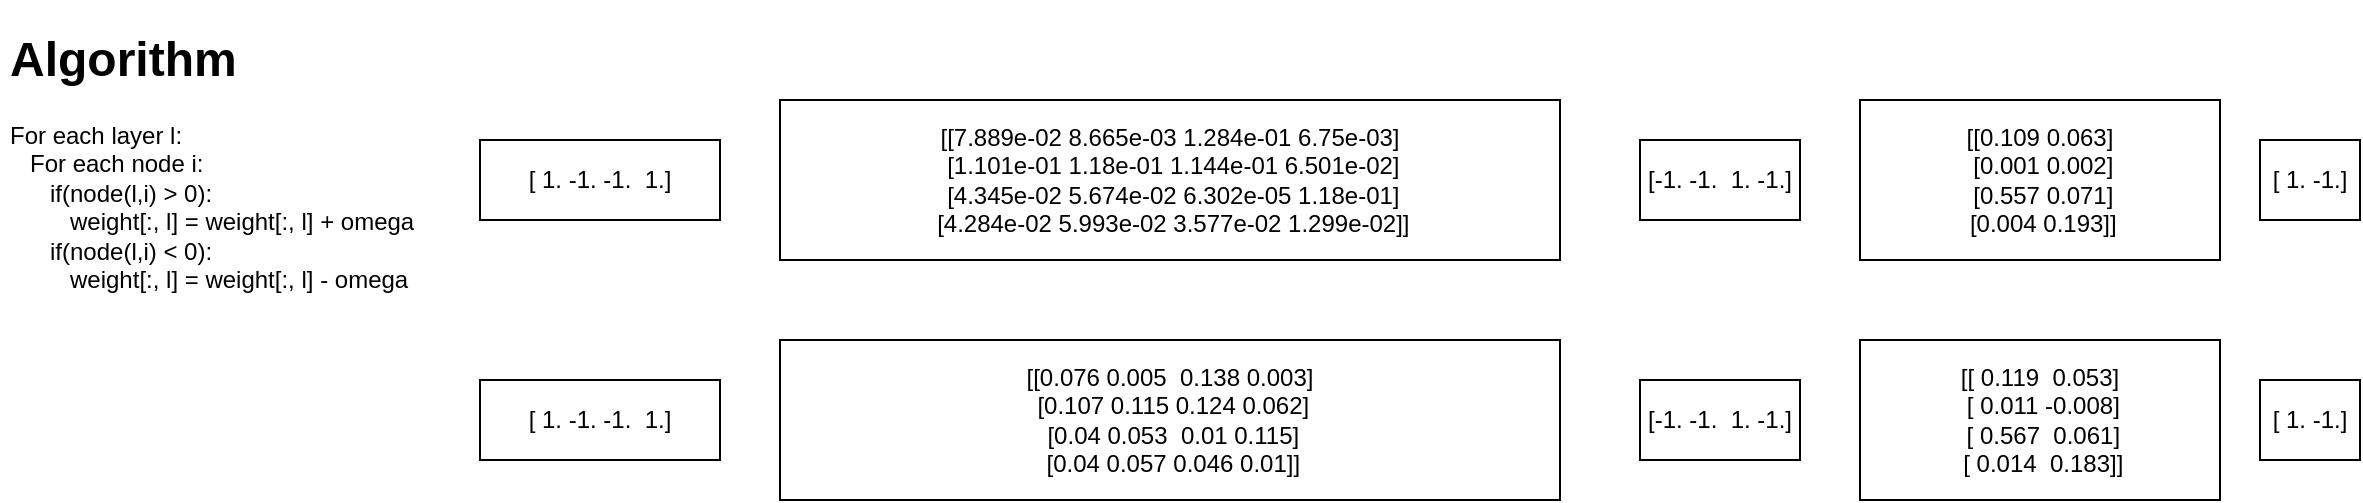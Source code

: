 <mxfile>
    <diagram id="hRxpwWQGmCKTqZho-rvt" name="Page-1">
        <mxGraphModel dx="962" dy="352" grid="1" gridSize="10" guides="1" tooltips="1" connect="1" arrows="1" fold="1" page="1" pageScale="1" pageWidth="850" pageHeight="1100" math="0" shadow="0">
            <root>
                <mxCell id="0"/>
                <mxCell id="1" parent="0"/>
                <mxCell id="2" value="&lt;h1&gt;Algorithm&lt;/h1&gt;&lt;p&gt;For each layer l:&lt;br&gt;&amp;nbsp; &amp;nbsp;For each node i:&lt;br&gt;&amp;nbsp; &amp;nbsp; &amp;nbsp; if(node(l,i) &amp;gt; 0):&lt;br&gt;&amp;nbsp; &amp;nbsp; &amp;nbsp; &amp;nbsp; &amp;nbsp;weight[:, l] = weight[:, l] + omega&lt;br&gt;&lt;span style=&quot;background-color: initial;&quot;&gt;&amp;nbsp; &amp;nbsp; &amp;nbsp; if(node(l,i) &amp;lt; 0):&lt;br&gt;&lt;/span&gt;&lt;span style=&quot;background-color: initial;&quot;&gt;&amp;nbsp; &amp;nbsp; &amp;nbsp; &amp;nbsp; &amp;nbsp;weight[:, l] = weight[:, l] - omega&lt;/span&gt;&lt;/p&gt;" style="text;html=1;strokeColor=none;fillColor=none;spacing=5;spacingTop=-20;whiteSpace=wrap;overflow=hidden;rounded=0;" parent="1" vertex="1">
                    <mxGeometry x="40" y="40" width="270" height="160" as="geometry"/>
                </mxCell>
                <mxCell id="4" value="[ 1. -1.]" style="rounded=0;whiteSpace=wrap;html=1;" parent="1" vertex="1">
                    <mxGeometry x="1170" y="100" width="50" height="40" as="geometry"/>
                </mxCell>
                <mxCell id="5" value="&lt;div&gt;[[0.109 0.063]&lt;/div&gt;&lt;div&gt;&amp;nbsp;[0.001 0.002]&lt;/div&gt;&lt;div&gt;&amp;nbsp;[0.557 0.071]&lt;/div&gt;&lt;div&gt;&amp;nbsp;[0.004 0.193]]&lt;/div&gt;" style="rounded=0;whiteSpace=wrap;html=1;" parent="1" vertex="1">
                    <mxGeometry x="970" y="80" width="180" height="80" as="geometry"/>
                </mxCell>
                <mxCell id="7" value="[-1. -1.&amp;nbsp; 1. -1.]" style="rounded=0;whiteSpace=wrap;html=1;" parent="1" vertex="1">
                    <mxGeometry x="860" y="100" width="80" height="40" as="geometry"/>
                </mxCell>
                <mxCell id="8" value="&lt;div&gt;[[7.889e-02 8.665e-03 1.284e-01 6.75e-03]&lt;/div&gt;&lt;div&gt;&amp;nbsp;[1.101e-01 1.18e-01 1.144e-01 6.501e-02]&lt;/div&gt;&lt;div&gt;&amp;nbsp;[4.345e-02 5.674e-02 6.302e-05 1.18e-01]&lt;/div&gt;&lt;div&gt;&amp;nbsp;[4.284e-02 5.993e-02 3.577e-02 1.299e-02]]&lt;/div&gt;" style="rounded=0;whiteSpace=wrap;html=1;" parent="1" vertex="1">
                    <mxGeometry x="430" y="80" width="390" height="80" as="geometry"/>
                </mxCell>
                <mxCell id="9" value="[ 1. -1. -1.&amp;nbsp; 1.]" style="rounded=0;whiteSpace=wrap;html=1;" parent="1" vertex="1">
                    <mxGeometry x="280" y="100" width="120" height="40" as="geometry"/>
                </mxCell>
                <mxCell id="11" value="[ 1. -1.]" style="rounded=0;whiteSpace=wrap;html=1;" parent="1" vertex="1">
                    <mxGeometry x="1170" y="220" width="50" height="40" as="geometry"/>
                </mxCell>
                <mxCell id="12" value="&lt;div&gt;[[ 0.119&amp;nbsp; 0.053]&lt;/div&gt;&lt;div&gt;&amp;nbsp;[ 0.011 -0.008]&lt;/div&gt;&lt;div&gt;&amp;nbsp;[ 0.567&amp;nbsp; 0.061]&lt;/div&gt;&lt;div&gt;&amp;nbsp;[ 0.014&amp;nbsp; 0.183]]&lt;/div&gt;" style="rounded=0;whiteSpace=wrap;html=1;" parent="1" vertex="1">
                    <mxGeometry x="970" y="200" width="180" height="80" as="geometry"/>
                </mxCell>
                <mxCell id="13" value="[-1. -1.&amp;nbsp; 1. -1.]" style="rounded=0;whiteSpace=wrap;html=1;" parent="1" vertex="1">
                    <mxGeometry x="860" y="220" width="80" height="40" as="geometry"/>
                </mxCell>
                <mxCell id="14" value="&lt;div&gt;[[0.076 0.005&amp;nbsp; 0.138 0.003]&lt;/div&gt;&lt;div&gt;&amp;nbsp;[0.107 0.115 0.124 0.062]&lt;/div&gt;&lt;div&gt;&amp;nbsp;[0.04 0.053&amp;nbsp; 0.01 0.115]&lt;/div&gt;&lt;div&gt;&amp;nbsp;[0.04 0.057 0.046 0.01]]&lt;/div&gt;" style="rounded=0;whiteSpace=wrap;html=1;" parent="1" vertex="1">
                    <mxGeometry x="430" y="200" width="390" height="80" as="geometry"/>
                </mxCell>
                <mxCell id="15" value="[ 1. -1. -1.&amp;nbsp; 1.]" style="rounded=0;whiteSpace=wrap;html=1;" parent="1" vertex="1">
                    <mxGeometry x="280" y="220" width="120" height="40" as="geometry"/>
                </mxCell>
            </root>
        </mxGraphModel>
    </diagram>
</mxfile>